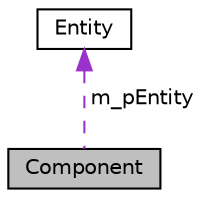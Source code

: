 digraph "Component"
{
 // LATEX_PDF_SIZE
  edge [fontname="Helvetica",fontsize="10",labelfontname="Helvetica",labelfontsize="10"];
  node [fontname="Helvetica",fontsize="10",shape=record];
  Node1 [label="Component",height=0.2,width=0.4,color="black", fillcolor="grey75", style="filled", fontcolor="black",tooltip=" "];
  Node2 -> Node1 [dir="back",color="darkorchid3",fontsize="10",style="dashed",label=" m_pEntity" ,fontname="Helvetica"];
  Node2 [label="Entity",height=0.2,width=0.4,color="black", fillcolor="white", style="filled",URL="$class_entity.html",tooltip="Basic class for all entities (objects) in the scene."];
}
